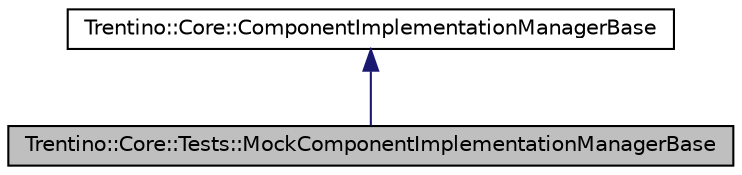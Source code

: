 digraph G
{
  edge [fontname="Helvetica",fontsize="10",labelfontname="Helvetica",labelfontsize="10"];
  node [fontname="Helvetica",fontsize="10",shape=record];
  Node1 [label="Trentino::Core::Tests::MockComponentImplementationManagerBase",height=0.2,width=0.4,color="black", fillcolor="grey75", style="filled" fontcolor="black"];
  Node2 -> Node1 [dir="back",color="midnightblue",fontsize="10",style="solid",fontname="Helvetica"];
  Node2 [label="Trentino::Core::ComponentImplementationManagerBase",height=0.2,width=0.4,color="black", fillcolor="white", style="filled",URL="$class_trentino_1_1_core_1_1_component_implementation_manager_base.html",tooltip="Responsible for creating and managing instances of component implementations."];
}
